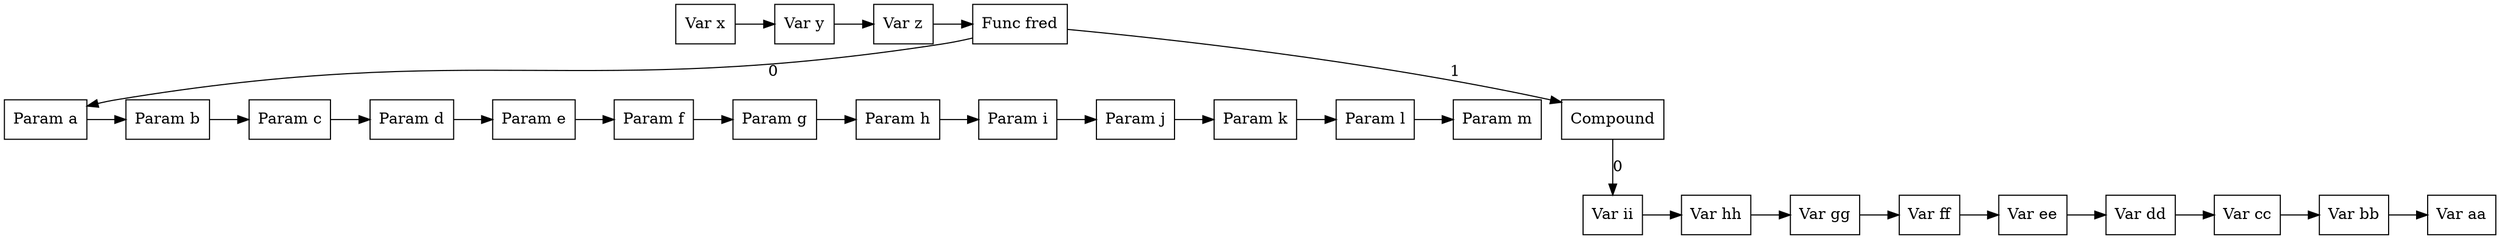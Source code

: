 digraph G {
node0 [label="Var x"; shape=box];
subgraph SibNames_0 {
rankdir="LR"; rank="same";
node0 [label="Var x"; shape=box];
node1 [label="Var y"; shape=box];
node2 [label="Var z"; shape=box];
node26 [label="Func fred"; shape=box];
}

subgraph SibPtrs_0 {
rankdir="LR";
node0 -> node1;
node1 -> node2;
node2 -> node26;
}

subgraph childNames_26 {
rankdir="LR"; rank="same"; ordering=out
node3 [label="Param a"; shape=box];
node25 [label="Compound"; shape=box];
}

subgraph childPtrs_26 {
rankdir="TB";
node26 -> node3 [label="0"];
node26 -> node25 [label="1"];
}

subgraph SibNames_3 {
rankdir="LR"; rank="same";
node3 [label="Param a"; shape=box];
node4 [label="Param b"; shape=box];
node5 [label="Param c"; shape=box];
node6 [label="Param d"; shape=box];
node7 [label="Param e"; shape=box];
node8 [label="Param f"; shape=box];
node9 [label="Param g"; shape=box];
node10 [label="Param h"; shape=box];
node11 [label="Param i"; shape=box];
node12 [label="Param j"; shape=box];
node13 [label="Param k"; shape=box];
node14 [label="Param l"; shape=box];
node15 [label="Param m"; shape=box];
}

subgraph SibPtrs_3 {
rankdir="LR";
node3 -> node4;
node4 -> node5;
node5 -> node6;
node6 -> node7;
node7 -> node8;
node8 -> node9;
node9 -> node10;
node10 -> node11;
node11 -> node12;
node12 -> node13;
node13 -> node14;
node14 -> node15;
}

subgraph childNames_25 {
rankdir="LR"; rank="same"; ordering=out
node16 [label="Var ii"; shape=box];
}

subgraph childPtrs_25 {
rankdir="TB";
node25 -> node16 [label="0"];
}

subgraph SibNames_16 {
rankdir="LR"; rank="same";
node16 [label="Var ii"; shape=box];
node17 [label="Var hh"; shape=box];
node18 [label="Var gg"; shape=box];
node19 [label="Var ff"; shape=box];
node20 [label="Var ee"; shape=box];
node21 [label="Var dd"; shape=box];
node22 [label="Var cc"; shape=box];
node23 [label="Var bb"; shape=box];
node24 [label="Var aa"; shape=box];
}

subgraph SibPtrs_16 {
rankdir="LR";
node16 -> node17;
node17 -> node18;
node18 -> node19;
node19 -> node20;
node20 -> node21;
node21 -> node22;
node22 -> node23;
node23 -> node24;
}

}
